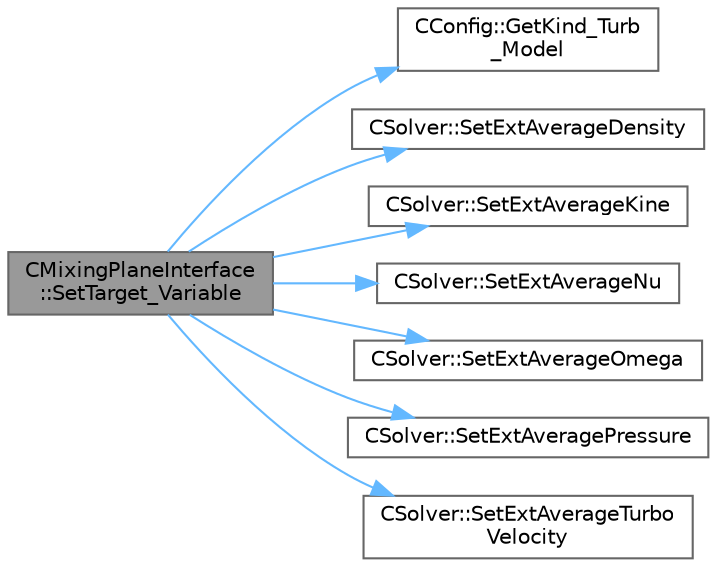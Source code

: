 digraph "CMixingPlaneInterface::SetTarget_Variable"
{
 // LATEX_PDF_SIZE
  bgcolor="transparent";
  edge [fontname=Helvetica,fontsize=10,labelfontname=Helvetica,labelfontsize=10];
  node [fontname=Helvetica,fontsize=10,shape=box,height=0.2,width=0.4];
  rankdir="LR";
  Node1 [id="Node000001",label="CMixingPlaneInterface\l::SetTarget_Variable",height=0.2,width=0.4,color="gray40", fillcolor="grey60", style="filled", fontcolor="black",tooltip="Set the variable that has been received from the target mesh into the target mesh."];
  Node1 -> Node2 [id="edge1_Node000001_Node000002",color="steelblue1",style="solid",tooltip=" "];
  Node2 [id="Node000002",label="CConfig::GetKind_Turb\l_Model",height=0.2,width=0.4,color="grey40", fillcolor="white", style="filled",URL="$classCConfig.html#a42cf888b42ce34079b2e3987bbf147dd",tooltip="Get the kind of the turbulence model."];
  Node1 -> Node3 [id="edge2_Node000001_Node000003",color="steelblue1",style="solid",tooltip=" "];
  Node3 [id="Node000003",label="CSolver::SetExtAverageDensity",height=0.2,width=0.4,color="grey40", fillcolor="white", style="filled",URL="$classCSolver.html#accfff1c276e8e02d492c44f47afea372",tooltip="A virtual member."];
  Node1 -> Node4 [id="edge3_Node000001_Node000004",color="steelblue1",style="solid",tooltip=" "];
  Node4 [id="Node000004",label="CSolver::SetExtAverageKine",height=0.2,width=0.4,color="grey40", fillcolor="white", style="filled",URL="$classCSolver.html#a3e152f403679e6c02a6d52110fed2345",tooltip="A virtual member."];
  Node1 -> Node5 [id="edge4_Node000001_Node000005",color="steelblue1",style="solid",tooltip=" "];
  Node5 [id="Node000005",label="CSolver::SetExtAverageNu",height=0.2,width=0.4,color="grey40", fillcolor="white", style="filled",URL="$classCSolver.html#a5fea227c69d9f43adb5d6719ea1ce197",tooltip="A virtual member."];
  Node1 -> Node6 [id="edge5_Node000001_Node000006",color="steelblue1",style="solid",tooltip=" "];
  Node6 [id="Node000006",label="CSolver::SetExtAverageOmega",height=0.2,width=0.4,color="grey40", fillcolor="white", style="filled",URL="$classCSolver.html#a6b1456139233cf165d12922678c14f2c",tooltip="A virtual member."];
  Node1 -> Node7 [id="edge6_Node000001_Node000007",color="steelblue1",style="solid",tooltip=" "];
  Node7 [id="Node000007",label="CSolver::SetExtAveragePressure",height=0.2,width=0.4,color="grey40", fillcolor="white", style="filled",URL="$classCSolver.html#a6ff29b2e2819e8418a1abadc221b6491",tooltip="A virtual member."];
  Node1 -> Node8 [id="edge7_Node000001_Node000008",color="steelblue1",style="solid",tooltip=" "];
  Node8 [id="Node000008",label="CSolver::SetExtAverageTurbo\lVelocity",height=0.2,width=0.4,color="grey40", fillcolor="white", style="filled",URL="$classCSolver.html#a52e9e681b752832790867f28cbd80910",tooltip="A virtual member."];
}
